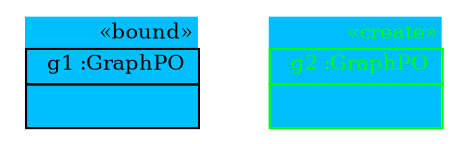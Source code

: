 graph ObjectDiagram {
   node [shape = none, fontsize = 10];
   edge [fontsize = 10];

g1 [label=<<table border='0' cellborder='1' cellspacing='0' color='black' bgcolor='deepskyblue'> <tr> <td border='0' align='right'><font color='black'>&#171;bound&#187;</font></td></tr> <tr> <td align='center'> <font color='black'> g1 :GraphPO </font></td></tr> <tr> <td align='left'> <table border='0' cellborder='0' cellspacing='0' color='black'> <tr> <td>  </td></tr></table></td></tr></table>>];
g2 [label=<<table border='0' cellborder='1' cellspacing='0' color='green' bgcolor='deepskyblue'> <tr> <td border='0' align='right'><font color='green'>&#171;create&#187;</font></td></tr> <tr> <td align='center'> <font color='green'> g2 :GraphPO </font></td></tr> <tr> <td align='left'> <table border='0' cellborder='0' cellspacing='0' color='green'> <tr> <td>  </td></tr></table></td></tr></table>>];

}

